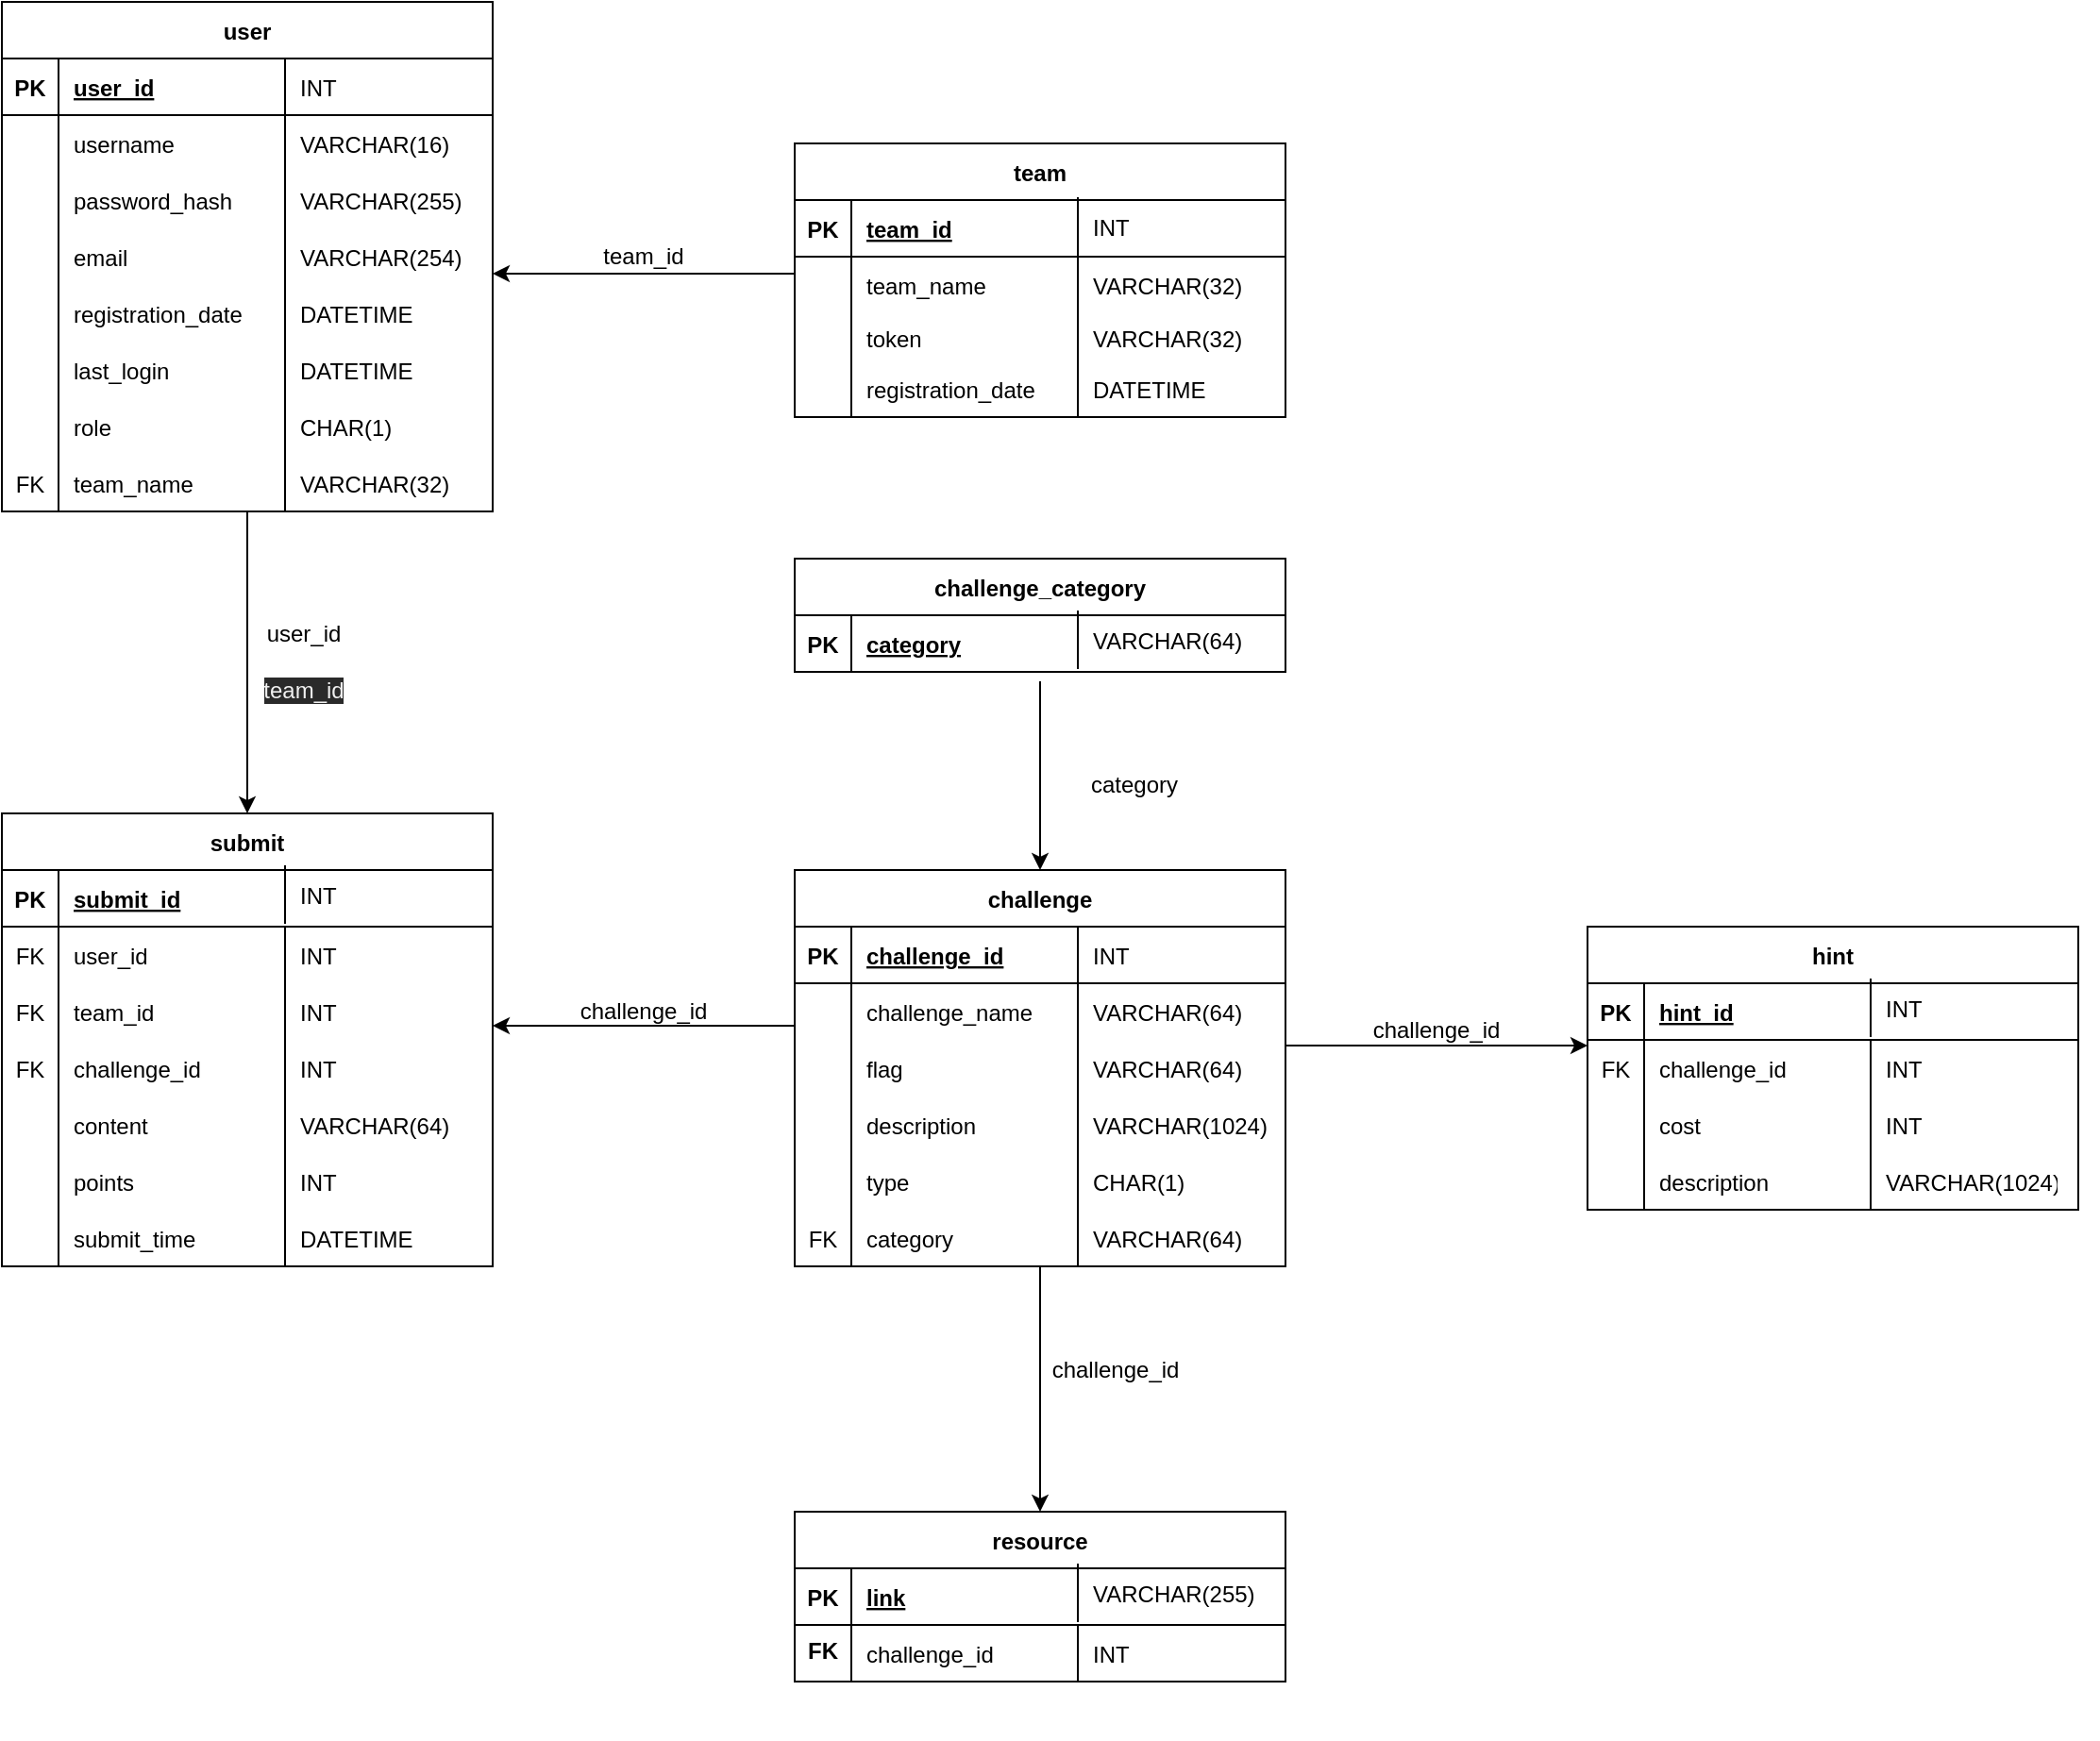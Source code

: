 <mxfile>
    <diagram id="R2lEEEUBdFMjLlhIrx00" name="Page-1">
        <mxGraphModel dx="1074" dy="521" grid="1" gridSize="10" guides="1" tooltips="1" connect="1" arrows="1" fold="1" page="1" pageScale="1" pageWidth="850" pageHeight="1100" math="0" shadow="0" extFonts="Permanent Marker^https://fonts.googleapis.com/css?family=Permanent+Marker">
            <root>
                <mxCell id="0"/>
                <mxCell id="1" parent="0"/>
                <mxCell id="q7P-6Obig4FQji7qMEAy-113" value="" style="shape=partialRectangle;collapsible=0;dropTarget=0;pointerEvents=0;fillColor=none;points=[[0,0.5],[1,0.5]];portConstraint=eastwest;top=0;left=0;right=0;bottom=0;container=0;" parent="1" vertex="1">
                    <mxGeometry x="100" y="585" width="170" height="30" as="geometry"/>
                </mxCell>
                <mxCell id="q7P-6Obig4FQji7qMEAy-115" value="submit" style="shape=table;startSize=30;container=1;collapsible=1;childLayout=tableLayout;fixedRows=1;rowLines=0;fontStyle=1;align=center;resizeLast=1;" parent="1" vertex="1">
                    <mxGeometry x="80" y="510" width="260" height="240" as="geometry"/>
                </mxCell>
                <mxCell id="q7P-6Obig4FQji7qMEAy-116" value="" style="shape=partialRectangle;collapsible=0;dropTarget=0;pointerEvents=0;fillColor=none;points=[[0,0.5],[1,0.5]];portConstraint=eastwest;top=0;left=0;right=0;bottom=1;" parent="q7P-6Obig4FQji7qMEAy-115" vertex="1">
                    <mxGeometry y="30" width="260" height="30" as="geometry"/>
                </mxCell>
                <mxCell id="q7P-6Obig4FQji7qMEAy-117" value="PK" style="shape=partialRectangle;overflow=hidden;connectable=0;fillColor=none;top=0;left=0;bottom=0;right=0;fontStyle=1;" parent="q7P-6Obig4FQji7qMEAy-116" vertex="1">
                    <mxGeometry width="30" height="30" as="geometry">
                        <mxRectangle width="30" height="30" as="alternateBounds"/>
                    </mxGeometry>
                </mxCell>
                <mxCell id="q7P-6Obig4FQji7qMEAy-118" value="submit_id" style="shape=partialRectangle;overflow=hidden;connectable=0;fillColor=none;top=0;left=0;bottom=0;right=0;align=left;spacingLeft=6;fontStyle=5;" parent="q7P-6Obig4FQji7qMEAy-116" vertex="1">
                    <mxGeometry x="30" width="230" height="30" as="geometry">
                        <mxRectangle width="230" height="30" as="alternateBounds"/>
                    </mxGeometry>
                </mxCell>
                <mxCell id="q7P-6Obig4FQji7qMEAy-119" value="" style="shape=partialRectangle;collapsible=0;dropTarget=0;pointerEvents=0;fillColor=none;points=[[0,0.5],[1,0.5]];portConstraint=eastwest;top=0;left=0;right=0;bottom=0;" parent="q7P-6Obig4FQji7qMEAy-115" vertex="1">
                    <mxGeometry y="60" width="260" height="30" as="geometry"/>
                </mxCell>
                <mxCell id="q7P-6Obig4FQji7qMEAy-120" value="FK" style="shape=partialRectangle;overflow=hidden;connectable=0;fillColor=none;top=0;left=0;bottom=0;right=1;" parent="q7P-6Obig4FQji7qMEAy-119" vertex="1">
                    <mxGeometry width="30" height="30" as="geometry">
                        <mxRectangle width="30" height="30" as="alternateBounds"/>
                    </mxGeometry>
                </mxCell>
                <mxCell id="q7P-6Obig4FQji7qMEAy-121" value="user_id" style="shape=partialRectangle;overflow=hidden;connectable=0;fillColor=none;top=0;left=0;bottom=0;right=0;align=left;spacingLeft=6;" parent="q7P-6Obig4FQji7qMEAy-119" vertex="1">
                    <mxGeometry x="30" width="230" height="30" as="geometry">
                        <mxRectangle width="230" height="30" as="alternateBounds"/>
                    </mxGeometry>
                </mxCell>
                <mxCell id="q7P-6Obig4FQji7qMEAy-152" value="" style="group" parent="1" vertex="1" connectable="0">
                    <mxGeometry x="80" y="690" width="130" height="30" as="geometry"/>
                </mxCell>
                <mxCell id="q7P-6Obig4FQji7qMEAy-123" value="" style="shape=partialRectangle;overflow=hidden;connectable=0;fillColor=none;top=0;left=0;bottom=0;right=1;" parent="q7P-6Obig4FQji7qMEAy-152" vertex="1">
                    <mxGeometry width="30" height="30" as="geometry">
                        <mxRectangle width="30" height="30" as="alternateBounds"/>
                    </mxGeometry>
                </mxCell>
                <mxCell id="q7P-6Obig4FQji7qMEAy-124" value="points" style="shape=partialRectangle;overflow=hidden;connectable=0;fillColor=none;top=0;left=0;bottom=0;right=0;align=left;spacingLeft=6;" parent="q7P-6Obig4FQji7qMEAy-152" vertex="1">
                    <mxGeometry x="30" width="100" height="30" as="geometry">
                        <mxRectangle width="220" height="30" as="alternateBounds"/>
                    </mxGeometry>
                </mxCell>
                <mxCell id="q7P-6Obig4FQji7qMEAy-130" value="" style="shape=partialRectangle;collapsible=0;dropTarget=0;pointerEvents=0;fillColor=none;points=[[0,0.5],[1,0.5]];portConstraint=eastwest;top=0;left=0;right=0;bottom=0;container=0;" parent="1" vertex="1">
                    <mxGeometry x="80" y="600" width="130" height="30" as="geometry"/>
                </mxCell>
                <mxCell id="q7P-6Obig4FQji7qMEAy-126" value="" style="shape=partialRectangle;collapsible=0;dropTarget=0;pointerEvents=0;fillColor=none;points=[[0,0.5],[1,0.5]];portConstraint=eastwest;top=0;left=0;right=0;bottom=0;container=0;" parent="1" vertex="1">
                    <mxGeometry x="80" y="630" width="130" height="30" as="geometry"/>
                </mxCell>
                <mxCell id="q7P-6Obig4FQji7qMEAy-179" value="INT" style="shape=partialRectangle;overflow=hidden;connectable=0;fillColor=none;top=0;left=1;bottom=0;right=0;align=left;spacingLeft=6;" parent="1" vertex="1">
                    <mxGeometry x="230" y="690" width="80" height="30" as="geometry">
                        <mxRectangle width="220" height="30" as="alternateBounds"/>
                    </mxGeometry>
                </mxCell>
                <mxCell id="q7P-6Obig4FQji7qMEAy-181" value="INT" style="shape=partialRectangle;overflow=hidden;connectable=0;fillColor=none;top=0;left=1;bottom=0;right=0;align=left;spacingLeft=6;" parent="1" vertex="1">
                    <mxGeometry x="230" y="570" width="100" height="30" as="geometry">
                        <mxRectangle width="220" height="30" as="alternateBounds"/>
                    </mxGeometry>
                </mxCell>
                <mxCell id="q7P-6Obig4FQji7qMEAy-182" value="INT" style="shape=partialRectangle;overflow=hidden;connectable=0;fillColor=none;top=0;left=1;bottom=0;right=0;align=left;spacingLeft=6;" parent="1" vertex="1">
                    <mxGeometry x="230" y="538" width="80" height="30" as="geometry">
                        <mxRectangle width="220" height="30" as="alternateBounds"/>
                    </mxGeometry>
                </mxCell>
                <mxCell id="q7P-6Obig4FQji7qMEAy-183" value="" style="group" parent="1" vertex="1" connectable="0">
                    <mxGeometry x="80" y="660" width="270" height="30" as="geometry"/>
                </mxCell>
                <mxCell id="q7P-6Obig4FQji7qMEAy-127" value="" style="shape=partialRectangle;overflow=hidden;connectable=0;fillColor=none;top=0;left=0;bottom=0;right=1;" parent="q7P-6Obig4FQji7qMEAy-183" vertex="1">
                    <mxGeometry width="30" height="30" as="geometry">
                        <mxRectangle width="30" height="30" as="alternateBounds"/>
                    </mxGeometry>
                </mxCell>
                <mxCell id="q7P-6Obig4FQji7qMEAy-128" value="content" style="shape=partialRectangle;overflow=hidden;connectable=0;fillColor=none;top=0;left=0;bottom=0;right=0;align=left;spacingLeft=6;" parent="q7P-6Obig4FQji7qMEAy-183" vertex="1">
                    <mxGeometry x="30" width="100" height="30" as="geometry">
                        <mxRectangle width="220" height="30" as="alternateBounds"/>
                    </mxGeometry>
                </mxCell>
                <mxCell id="q7P-6Obig4FQji7qMEAy-178" value="VARCHAR(64)" style="shape=partialRectangle;overflow=hidden;connectable=0;fillColor=none;top=0;left=1;bottom=0;right=0;align=left;spacingLeft=6;" parent="q7P-6Obig4FQji7qMEAy-183" vertex="1">
                    <mxGeometry x="150" width="110" height="30" as="geometry">
                        <mxRectangle width="220" height="30" as="alternateBounds"/>
                    </mxGeometry>
                </mxCell>
                <mxCell id="q7P-6Obig4FQji7qMEAy-186" value="" style="group" parent="1" vertex="1" connectable="0">
                    <mxGeometry x="80" y="600" width="250" height="30" as="geometry"/>
                </mxCell>
                <mxCell id="q7P-6Obig4FQji7qMEAy-153" value="" style="group" parent="q7P-6Obig4FQji7qMEAy-186" vertex="1" connectable="0">
                    <mxGeometry width="130" height="30" as="geometry"/>
                </mxCell>
                <mxCell id="q7P-6Obig4FQji7qMEAy-147" value="FK" style="shape=partialRectangle;overflow=hidden;connectable=0;fillColor=none;top=0;left=0;bottom=0;right=1;" parent="q7P-6Obig4FQji7qMEAy-153" vertex="1">
                    <mxGeometry width="30" height="30" as="geometry">
                        <mxRectangle width="30" height="30" as="alternateBounds"/>
                    </mxGeometry>
                </mxCell>
                <mxCell id="q7P-6Obig4FQji7qMEAy-148" value="team_id" style="shape=partialRectangle;overflow=hidden;connectable=0;fillColor=none;top=0;left=0;bottom=0;right=0;align=left;spacingLeft=6;" parent="q7P-6Obig4FQji7qMEAy-153" vertex="1">
                    <mxGeometry x="30" width="100" height="30" as="geometry">
                        <mxRectangle width="220" height="30" as="alternateBounds"/>
                    </mxGeometry>
                </mxCell>
                <mxCell id="q7P-6Obig4FQji7qMEAy-180" value="INT" style="shape=partialRectangle;overflow=hidden;connectable=0;fillColor=none;top=0;left=1;bottom=0;right=0;align=left;spacingLeft=6;" parent="q7P-6Obig4FQji7qMEAy-186" vertex="1">
                    <mxGeometry x="150" width="100" height="30" as="geometry">
                        <mxRectangle width="220" height="30" as="alternateBounds"/>
                    </mxGeometry>
                </mxCell>
                <mxCell id="q7P-6Obig4FQji7qMEAy-187" value="" style="group" parent="1" vertex="1" connectable="0">
                    <mxGeometry x="80" y="630" width="250" height="30" as="geometry"/>
                </mxCell>
                <mxCell id="q7P-6Obig4FQji7qMEAy-131" value="FK" style="shape=partialRectangle;overflow=hidden;connectable=0;fillColor=none;top=0;left=0;bottom=0;right=1;" parent="q7P-6Obig4FQji7qMEAy-187" vertex="1">
                    <mxGeometry width="30" height="30" as="geometry">
                        <mxRectangle width="30" height="30" as="alternateBounds"/>
                    </mxGeometry>
                </mxCell>
                <mxCell id="q7P-6Obig4FQji7qMEAy-132" value="challenge_id" style="shape=partialRectangle;overflow=hidden;connectable=0;fillColor=none;top=0;left=0;bottom=0;right=0;align=left;spacingLeft=6;" parent="q7P-6Obig4FQji7qMEAy-187" vertex="1">
                    <mxGeometry x="30" width="100" height="30" as="geometry">
                        <mxRectangle width="220" height="30" as="alternateBounds"/>
                    </mxGeometry>
                </mxCell>
                <mxCell id="q7P-6Obig4FQji7qMEAy-173" value="INT" style="shape=partialRectangle;overflow=hidden;connectable=0;fillColor=none;top=0;left=1;bottom=0;right=0;align=left;spacingLeft=6;" parent="q7P-6Obig4FQji7qMEAy-187" vertex="1">
                    <mxGeometry x="150" width="100" height="30" as="geometry">
                        <mxRectangle width="220" height="30" as="alternateBounds"/>
                    </mxGeometry>
                </mxCell>
                <mxCell id="q7P-6Obig4FQji7qMEAy-217" value="" style="shape=partialRectangle;collapsible=0;dropTarget=0;pointerEvents=0;fillColor=none;points=[[0,0.5],[1,0.5]];portConstraint=eastwest;top=0;left=0;right=0;bottom=0;container=0;" parent="1" vertex="1">
                    <mxGeometry x="100" y="155" width="170" height="30" as="geometry"/>
                </mxCell>
                <mxCell id="q7P-6Obig4FQji7qMEAy-218" value="user" style="shape=table;startSize=30;container=1;collapsible=1;childLayout=tableLayout;fixedRows=1;rowLines=0;fontStyle=1;align=center;resizeLast=1;" parent="1" vertex="1">
                    <mxGeometry x="80" y="80" width="260" height="270" as="geometry"/>
                </mxCell>
                <mxCell id="q7P-6Obig4FQji7qMEAy-219" value="" style="shape=partialRectangle;collapsible=0;dropTarget=0;pointerEvents=0;fillColor=none;points=[[0,0.5],[1,0.5]];portConstraint=eastwest;top=0;left=0;right=0;bottom=1;" parent="q7P-6Obig4FQji7qMEAy-218" vertex="1">
                    <mxGeometry y="30" width="260" height="30" as="geometry"/>
                </mxCell>
                <mxCell id="q7P-6Obig4FQji7qMEAy-220" value="PK" style="shape=partialRectangle;overflow=hidden;connectable=0;fillColor=none;top=0;left=0;bottom=0;right=0;fontStyle=1;" parent="q7P-6Obig4FQji7qMEAy-219" vertex="1">
                    <mxGeometry width="30" height="30" as="geometry">
                        <mxRectangle width="30" height="30" as="alternateBounds"/>
                    </mxGeometry>
                </mxCell>
                <mxCell id="q7P-6Obig4FQji7qMEAy-221" value="user_id" style="shape=partialRectangle;overflow=hidden;connectable=0;fillColor=none;top=0;left=0;bottom=0;right=0;align=left;spacingLeft=6;fontStyle=5;" parent="q7P-6Obig4FQji7qMEAy-219" vertex="1">
                    <mxGeometry x="30" width="230" height="30" as="geometry">
                        <mxRectangle width="230" height="30" as="alternateBounds"/>
                    </mxGeometry>
                </mxCell>
                <mxCell id="q7P-6Obig4FQji7qMEAy-222" value="" style="shape=partialRectangle;collapsible=0;dropTarget=0;pointerEvents=0;fillColor=none;points=[[0,0.5],[1,0.5]];portConstraint=eastwest;top=0;left=0;right=0;bottom=0;" parent="q7P-6Obig4FQji7qMEAy-218" vertex="1">
                    <mxGeometry y="60" width="260" height="30" as="geometry"/>
                </mxCell>
                <mxCell id="q7P-6Obig4FQji7qMEAy-223" value="" style="shape=partialRectangle;overflow=hidden;connectable=0;fillColor=none;top=0;left=0;bottom=0;right=1;" parent="q7P-6Obig4FQji7qMEAy-222" vertex="1">
                    <mxGeometry width="30" height="30" as="geometry">
                        <mxRectangle width="30" height="30" as="alternateBounds"/>
                    </mxGeometry>
                </mxCell>
                <mxCell id="q7P-6Obig4FQji7qMEAy-224" value="username" style="shape=partialRectangle;overflow=hidden;connectable=0;fillColor=none;top=0;left=0;bottom=0;right=0;align=left;spacingLeft=6;" parent="q7P-6Obig4FQji7qMEAy-222" vertex="1">
                    <mxGeometry x="30" width="230" height="30" as="geometry">
                        <mxRectangle width="230" height="30" as="alternateBounds"/>
                    </mxGeometry>
                </mxCell>
                <mxCell id="q7P-6Obig4FQji7qMEAy-228" value="" style="shape=partialRectangle;collapsible=0;dropTarget=0;pointerEvents=0;fillColor=none;points=[[0,0.5],[1,0.5]];portConstraint=eastwest;top=0;left=0;right=0;bottom=0;container=0;" parent="1" vertex="1">
                    <mxGeometry x="80" y="200" width="130" height="30" as="geometry"/>
                </mxCell>
                <mxCell id="q7P-6Obig4FQji7qMEAy-229" value="" style="shape=partialRectangle;collapsible=0;dropTarget=0;pointerEvents=0;fillColor=none;points=[[0,0.5],[1,0.5]];portConstraint=eastwest;top=0;left=0;right=0;bottom=0;container=0;" parent="1" vertex="1">
                    <mxGeometry x="80" y="230" width="130" height="30" as="geometry"/>
                </mxCell>
                <mxCell id="q7P-6Obig4FQji7qMEAy-231" value="VARCHAR(16)" style="shape=partialRectangle;overflow=hidden;connectable=0;fillColor=none;top=0;left=1;bottom=0;right=0;align=left;spacingLeft=6;" parent="1" vertex="1">
                    <mxGeometry x="230" y="140" width="120" height="30" as="geometry">
                        <mxRectangle width="220" height="30" as="alternateBounds"/>
                    </mxGeometry>
                </mxCell>
                <mxCell id="q7P-6Obig4FQji7qMEAy-232" value="INT" style="shape=partialRectangle;overflow=hidden;connectable=0;fillColor=none;top=0;left=1;bottom=0;right=0;align=left;spacingLeft=6;" parent="1" vertex="1">
                    <mxGeometry x="230" y="110" width="90" height="30" as="geometry">
                        <mxRectangle width="220" height="30" as="alternateBounds"/>
                    </mxGeometry>
                </mxCell>
                <mxCell id="q7P-6Obig4FQji7qMEAy-233" value="" style="group" parent="1" vertex="1" connectable="0">
                    <mxGeometry x="80" y="230" width="270" height="30" as="geometry"/>
                </mxCell>
                <mxCell id="q7P-6Obig4FQji7qMEAy-234" value="" style="shape=partialRectangle;overflow=hidden;connectable=0;fillColor=none;top=0;left=0;bottom=0;right=1;" parent="q7P-6Obig4FQji7qMEAy-233" vertex="1">
                    <mxGeometry width="30" height="30" as="geometry">
                        <mxRectangle width="30" height="30" as="alternateBounds"/>
                    </mxGeometry>
                </mxCell>
                <mxCell id="q7P-6Obig4FQji7qMEAy-235" value="registration_date" style="shape=partialRectangle;overflow=hidden;connectable=0;fillColor=none;top=0;left=0;bottom=0;right=0;align=left;spacingLeft=6;" parent="q7P-6Obig4FQji7qMEAy-233" vertex="1">
                    <mxGeometry x="30" width="100" height="30" as="geometry">
                        <mxRectangle width="220" height="30" as="alternateBounds"/>
                    </mxGeometry>
                </mxCell>
                <mxCell id="q7P-6Obig4FQji7qMEAy-236" value="DATETIME" style="shape=partialRectangle;overflow=hidden;connectable=0;fillColor=none;top=0;left=1;bottom=0;right=0;align=left;spacingLeft=6;" parent="q7P-6Obig4FQji7qMEAy-233" vertex="1">
                    <mxGeometry x="150" width="120" height="30" as="geometry">
                        <mxRectangle width="220" height="30" as="alternateBounds"/>
                    </mxGeometry>
                </mxCell>
                <mxCell id="q7P-6Obig4FQji7qMEAy-237" value="" style="group" parent="1" vertex="1" connectable="0">
                    <mxGeometry x="80" y="200" width="270" height="30" as="geometry"/>
                </mxCell>
                <mxCell id="q7P-6Obig4FQji7qMEAy-238" value="" style="group" parent="q7P-6Obig4FQji7qMEAy-237" vertex="1" connectable="0">
                    <mxGeometry width="130" height="30" as="geometry"/>
                </mxCell>
                <mxCell id="q7P-6Obig4FQji7qMEAy-239" value="" style="shape=partialRectangle;overflow=hidden;connectable=0;fillColor=none;top=0;left=0;bottom=0;right=1;" parent="q7P-6Obig4FQji7qMEAy-238" vertex="1">
                    <mxGeometry width="30" height="30" as="geometry">
                        <mxRectangle width="30" height="30" as="alternateBounds"/>
                    </mxGeometry>
                </mxCell>
                <mxCell id="q7P-6Obig4FQji7qMEAy-240" value="email" style="shape=partialRectangle;overflow=hidden;connectable=0;fillColor=none;top=0;left=0;bottom=0;right=0;align=left;spacingLeft=6;" parent="q7P-6Obig4FQji7qMEAy-238" vertex="1">
                    <mxGeometry x="30" width="100" height="30" as="geometry">
                        <mxRectangle width="220" height="30" as="alternateBounds"/>
                    </mxGeometry>
                </mxCell>
                <mxCell id="q7P-6Obig4FQji7qMEAy-241" value="VARCHAR(254)" style="shape=partialRectangle;overflow=hidden;connectable=0;fillColor=none;top=0;left=1;bottom=0;right=0;align=left;spacingLeft=6;" parent="q7P-6Obig4FQji7qMEAy-237" vertex="1">
                    <mxGeometry x="150" width="120" height="30" as="geometry">
                        <mxRectangle width="220" height="30" as="alternateBounds"/>
                    </mxGeometry>
                </mxCell>
                <mxCell id="q7P-6Obig4FQji7qMEAy-242" value="" style="group" parent="1" vertex="1" connectable="0">
                    <mxGeometry x="80" y="260" width="270" height="30" as="geometry"/>
                </mxCell>
                <mxCell id="q7P-6Obig4FQji7qMEAy-243" value="" style="shape=partialRectangle;overflow=hidden;connectable=0;fillColor=none;top=0;left=0;bottom=0;right=1;" parent="q7P-6Obig4FQji7qMEAy-242" vertex="1">
                    <mxGeometry width="30" height="30" as="geometry">
                        <mxRectangle width="30" height="30" as="alternateBounds"/>
                    </mxGeometry>
                </mxCell>
                <mxCell id="q7P-6Obig4FQji7qMEAy-244" value="last_login" style="shape=partialRectangle;overflow=hidden;connectable=0;fillColor=none;top=0;left=0;bottom=0;right=0;align=left;spacingLeft=6;" parent="q7P-6Obig4FQji7qMEAy-242" vertex="1">
                    <mxGeometry x="30" width="100" height="30" as="geometry">
                        <mxRectangle width="220" height="30" as="alternateBounds"/>
                    </mxGeometry>
                </mxCell>
                <mxCell id="q7P-6Obig4FQji7qMEAy-245" value="DATETIME" style="shape=partialRectangle;overflow=hidden;connectable=0;fillColor=none;top=0;left=1;bottom=0;right=0;align=left;spacingLeft=6;" parent="q7P-6Obig4FQji7qMEAy-242" vertex="1">
                    <mxGeometry x="150" width="120" height="30" as="geometry">
                        <mxRectangle width="220" height="30" as="alternateBounds"/>
                    </mxGeometry>
                </mxCell>
                <mxCell id="q7P-6Obig4FQji7qMEAy-253" value="" style="group" parent="1" vertex="1" connectable="0">
                    <mxGeometry x="80" y="290" width="260" height="30" as="geometry"/>
                </mxCell>
                <mxCell id="q7P-6Obig4FQji7qMEAy-254" value="" style="shape=partialRectangle;overflow=hidden;connectable=0;fillColor=none;top=0;left=0;bottom=0;right=1;" parent="q7P-6Obig4FQji7qMEAy-253" vertex="1">
                    <mxGeometry width="30" height="30" as="geometry">
                        <mxRectangle width="30" height="30" as="alternateBounds"/>
                    </mxGeometry>
                </mxCell>
                <mxCell id="q7P-6Obig4FQji7qMEAy-255" value="role" style="shape=partialRectangle;overflow=hidden;connectable=0;fillColor=none;top=0;left=0;bottom=0;right=0;align=left;spacingLeft=6;" parent="q7P-6Obig4FQji7qMEAy-253" vertex="1">
                    <mxGeometry x="30" width="100" height="30" as="geometry">
                        <mxRectangle width="220" height="30" as="alternateBounds"/>
                    </mxGeometry>
                </mxCell>
                <mxCell id="q7P-6Obig4FQji7qMEAy-256" value="CHAR(1)" style="shape=partialRectangle;overflow=hidden;connectable=0;fillColor=none;top=0;left=1;bottom=0;right=0;align=left;spacingLeft=6;" parent="q7P-6Obig4FQji7qMEAy-253" vertex="1">
                    <mxGeometry x="150" width="110" height="30" as="geometry">
                        <mxRectangle width="220" height="30" as="alternateBounds"/>
                    </mxGeometry>
                </mxCell>
                <mxCell id="q7P-6Obig4FQji7qMEAy-257" value="" style="group" parent="1" vertex="1" connectable="0">
                    <mxGeometry x="80" y="320" width="260" height="30" as="geometry"/>
                </mxCell>
                <mxCell id="q7P-6Obig4FQji7qMEAy-258" value="" style="shape=partialRectangle;overflow=hidden;connectable=0;fillColor=none;top=0;left=0;bottom=0;right=1;" parent="q7P-6Obig4FQji7qMEAy-257" vertex="1">
                    <mxGeometry width="30" height="30" as="geometry">
                        <mxRectangle width="30" height="30" as="alternateBounds"/>
                    </mxGeometry>
                </mxCell>
                <mxCell id="q7P-6Obig4FQji7qMEAy-259" value="team_name" style="shape=partialRectangle;overflow=hidden;connectable=0;fillColor=none;top=0;left=0;bottom=0;right=0;align=left;spacingLeft=6;" parent="q7P-6Obig4FQji7qMEAy-257" vertex="1">
                    <mxGeometry x="30" width="100" height="30" as="geometry">
                        <mxRectangle width="220" height="30" as="alternateBounds"/>
                    </mxGeometry>
                </mxCell>
                <mxCell id="q7P-6Obig4FQji7qMEAy-260" value="VARCHAR(32)" style="shape=partialRectangle;overflow=hidden;connectable=0;fillColor=none;top=0;left=1;bottom=0;right=0;align=left;spacingLeft=6;" parent="q7P-6Obig4FQji7qMEAy-257" vertex="1">
                    <mxGeometry x="150" width="110" height="30" as="geometry">
                        <mxRectangle width="220" height="30" as="alternateBounds"/>
                    </mxGeometry>
                </mxCell>
                <mxCell id="q7P-6Obig4FQji7qMEAy-295" value="FK" style="shape=partialRectangle;overflow=hidden;connectable=0;fillColor=none;top=0;left=0;bottom=0;right=1;" parent="q7P-6Obig4FQji7qMEAy-257" vertex="1">
                    <mxGeometry width="30" height="30" as="geometry">
                        <mxRectangle width="30" height="30" as="alternateBounds"/>
                    </mxGeometry>
                </mxCell>
                <mxCell id="q7P-6Obig4FQji7qMEAy-300" value="" style="shape=partialRectangle;collapsible=0;dropTarget=0;pointerEvents=0;fillColor=none;points=[[0,0.5],[1,0.5]];portConstraint=eastwest;top=0;left=0;right=0;bottom=0;container=0;" parent="1" vertex="1">
                    <mxGeometry x="520" y="230" width="170" height="30" as="geometry"/>
                </mxCell>
                <mxCell id="q7P-6Obig4FQji7qMEAy-301" value="team" style="shape=table;startSize=30;container=1;collapsible=1;childLayout=tableLayout;fixedRows=1;rowLines=0;fontStyle=1;align=center;resizeLast=1;" parent="1" vertex="1">
                    <mxGeometry x="500" y="155" width="260" height="145" as="geometry"/>
                </mxCell>
                <mxCell id="q7P-6Obig4FQji7qMEAy-302" value="" style="shape=partialRectangle;collapsible=0;dropTarget=0;pointerEvents=0;fillColor=none;points=[[0,0.5],[1,0.5]];portConstraint=eastwest;top=0;left=0;right=0;bottom=1;" parent="q7P-6Obig4FQji7qMEAy-301" vertex="1">
                    <mxGeometry y="30" width="260" height="30" as="geometry"/>
                </mxCell>
                <mxCell id="q7P-6Obig4FQji7qMEAy-303" value="PK" style="shape=partialRectangle;overflow=hidden;connectable=0;fillColor=none;top=0;left=0;bottom=0;right=0;fontStyle=1;" parent="q7P-6Obig4FQji7qMEAy-302" vertex="1">
                    <mxGeometry width="30" height="30" as="geometry">
                        <mxRectangle width="30" height="30" as="alternateBounds"/>
                    </mxGeometry>
                </mxCell>
                <mxCell id="q7P-6Obig4FQji7qMEAy-304" value="team_id" style="shape=partialRectangle;overflow=hidden;connectable=0;fillColor=none;top=0;left=0;bottom=0;right=0;align=left;spacingLeft=6;fontStyle=5;" parent="q7P-6Obig4FQji7qMEAy-302" vertex="1">
                    <mxGeometry x="30" width="230" height="30" as="geometry">
                        <mxRectangle width="230" height="30" as="alternateBounds"/>
                    </mxGeometry>
                </mxCell>
                <mxCell id="q7P-6Obig4FQji7qMEAy-305" value="" style="shape=partialRectangle;collapsible=0;dropTarget=0;pointerEvents=0;fillColor=none;points=[[0,0.5],[1,0.5]];portConstraint=eastwest;top=0;left=0;right=0;bottom=0;" parent="q7P-6Obig4FQji7qMEAy-301" vertex="1">
                    <mxGeometry y="60" width="260" height="30" as="geometry"/>
                </mxCell>
                <mxCell id="q7P-6Obig4FQji7qMEAy-306" value="" style="shape=partialRectangle;overflow=hidden;connectable=0;fillColor=none;top=0;left=0;bottom=0;right=1;" parent="q7P-6Obig4FQji7qMEAy-305" vertex="1">
                    <mxGeometry width="30" height="30" as="geometry">
                        <mxRectangle width="30" height="30" as="alternateBounds"/>
                    </mxGeometry>
                </mxCell>
                <mxCell id="q7P-6Obig4FQji7qMEAy-307" value="team_name" style="shape=partialRectangle;overflow=hidden;connectable=0;fillColor=none;top=0;left=0;bottom=0;right=0;align=left;spacingLeft=6;" parent="q7P-6Obig4FQji7qMEAy-305" vertex="1">
                    <mxGeometry x="30" width="230" height="30" as="geometry">
                        <mxRectangle width="230" height="30" as="alternateBounds"/>
                    </mxGeometry>
                </mxCell>
                <mxCell id="q7P-6Obig4FQji7qMEAy-308" value="" style="shape=partialRectangle;collapsible=0;dropTarget=0;pointerEvents=0;fillColor=none;points=[[0,0.5],[1,0.5]];portConstraint=eastwest;top=0;left=0;right=0;bottom=0;container=0;" parent="1" vertex="1">
                    <mxGeometry x="500" y="245" width="130" height="30" as="geometry"/>
                </mxCell>
                <mxCell id="q7P-6Obig4FQji7qMEAy-309" value="" style="shape=partialRectangle;collapsible=0;dropTarget=0;pointerEvents=0;fillColor=none;points=[[0,0.5],[1,0.5]];portConstraint=eastwest;top=0;left=0;right=0;bottom=0;container=0;" parent="1" vertex="1">
                    <mxGeometry x="500" y="275" width="130" height="30" as="geometry"/>
                </mxCell>
                <mxCell id="q7P-6Obig4FQji7qMEAy-310" value="VARCHAR(32)" style="shape=partialRectangle;overflow=hidden;connectable=0;fillColor=none;top=0;left=1;bottom=0;right=0;align=left;spacingLeft=6;" parent="1" vertex="1">
                    <mxGeometry x="650" y="215" width="120" height="30" as="geometry">
                        <mxRectangle width="220" height="30" as="alternateBounds"/>
                    </mxGeometry>
                </mxCell>
                <mxCell id="q7P-6Obig4FQji7qMEAy-311" value="INT" style="shape=partialRectangle;overflow=hidden;connectable=0;fillColor=none;top=0;left=1;bottom=0;right=0;align=left;spacingLeft=6;" parent="1" vertex="1">
                    <mxGeometry x="650" y="184" width="90" height="30" as="geometry">
                        <mxRectangle width="220" height="30" as="alternateBounds"/>
                    </mxGeometry>
                </mxCell>
                <mxCell id="q7P-6Obig4FQji7qMEAy-316" value="" style="group" parent="1" vertex="1" connectable="0">
                    <mxGeometry x="500" y="243" width="270" height="30" as="geometry"/>
                </mxCell>
                <mxCell id="q7P-6Obig4FQji7qMEAy-317" value="" style="group" parent="q7P-6Obig4FQji7qMEAy-316" vertex="1" connectable="0">
                    <mxGeometry width="130" height="30" as="geometry"/>
                </mxCell>
                <mxCell id="q7P-6Obig4FQji7qMEAy-318" value="" style="shape=partialRectangle;overflow=hidden;connectable=0;fillColor=none;top=0;left=0;bottom=0;right=1;" parent="q7P-6Obig4FQji7qMEAy-317" vertex="1">
                    <mxGeometry width="30" height="30" as="geometry">
                        <mxRectangle width="30" height="30" as="alternateBounds"/>
                    </mxGeometry>
                </mxCell>
                <mxCell id="q7P-6Obig4FQji7qMEAy-319" value="token" style="shape=partialRectangle;overflow=hidden;connectable=0;fillColor=none;top=0;left=0;bottom=0;right=0;align=left;spacingLeft=6;" parent="q7P-6Obig4FQji7qMEAy-317" vertex="1">
                    <mxGeometry x="30" width="100" height="30" as="geometry">
                        <mxRectangle width="220" height="30" as="alternateBounds"/>
                    </mxGeometry>
                </mxCell>
                <mxCell id="q7P-6Obig4FQji7qMEAy-320" value="VARCHAR(32)" style="shape=partialRectangle;overflow=hidden;connectable=0;fillColor=none;top=0;left=1;bottom=0;right=0;align=left;spacingLeft=6;" parent="q7P-6Obig4FQji7qMEAy-316" vertex="1">
                    <mxGeometry x="150" width="120" height="30" as="geometry">
                        <mxRectangle width="220" height="30" as="alternateBounds"/>
                    </mxGeometry>
                </mxCell>
                <mxCell id="q7P-6Obig4FQji7qMEAy-337" value="" style="endArrow=classic;html=1;rounded=0;" parent="1" edge="1">
                    <mxGeometry width="50" height="50" relative="1" as="geometry">
                        <mxPoint x="500" y="224" as="sourcePoint"/>
                        <mxPoint x="340" y="224" as="targetPoint"/>
                    </mxGeometry>
                </mxCell>
                <mxCell id="q7P-6Obig4FQji7qMEAy-338" value="&lt;span style=&quot;font-family: &amp;#34;helvetica&amp;#34; ; text-align: left&quot;&gt;team_id&lt;/span&gt;" style="text;html=1;strokeColor=none;fillColor=none;align=center;verticalAlign=middle;whiteSpace=wrap;rounded=0;" parent="1" vertex="1">
                    <mxGeometry x="390" y="200" width="60" height="30" as="geometry"/>
                </mxCell>
                <mxCell id="q7P-6Obig4FQji7qMEAy-349" value="" style="endArrow=classic;html=1;rounded=0;entryX=0.5;entryY=0;entryDx=0;entryDy=0;" parent="1" target="q7P-6Obig4FQji7qMEAy-115" edge="1">
                    <mxGeometry width="50" height="50" relative="1" as="geometry">
                        <mxPoint x="210" y="350" as="sourcePoint"/>
                        <mxPoint x="265" y="413" as="targetPoint"/>
                    </mxGeometry>
                </mxCell>
                <mxCell id="q7P-6Obig4FQji7qMEAy-350" value="user_id" style="text;html=1;strokeColor=none;fillColor=none;align=center;verticalAlign=middle;whiteSpace=wrap;rounded=0;" parent="1" vertex="1">
                    <mxGeometry x="210" y="400" width="60" height="30" as="geometry"/>
                </mxCell>
                <mxCell id="q7P-6Obig4FQji7qMEAy-351" value="" style="endArrow=classic;html=1;rounded=0;" parent="1" edge="1">
                    <mxGeometry width="50" height="50" relative="1" as="geometry">
                        <mxPoint x="500" y="622.5" as="sourcePoint"/>
                        <mxPoint x="340" y="622.5" as="targetPoint"/>
                    </mxGeometry>
                </mxCell>
                <mxCell id="q7P-6Obig4FQji7qMEAy-352" value="&lt;span style=&quot;text-align: left&quot;&gt;challenge_id&lt;/span&gt;" style="text;html=1;strokeColor=none;fillColor=none;align=center;verticalAlign=middle;whiteSpace=wrap;rounded=0;" parent="1" vertex="1">
                    <mxGeometry x="390" y="600" width="60" height="30" as="geometry"/>
                </mxCell>
                <mxCell id="q7P-6Obig4FQji7qMEAy-353" value="" style="shape=partialRectangle;collapsible=0;dropTarget=0;pointerEvents=0;fillColor=none;points=[[0,0.5],[1,0.5]];portConstraint=eastwest;top=0;left=0;right=0;bottom=0;container=0;" parent="1" vertex="1">
                    <mxGeometry x="520" y="615" width="170" height="30" as="geometry"/>
                </mxCell>
                <mxCell id="q7P-6Obig4FQji7qMEAy-354" value="challenge" style="shape=table;startSize=30;container=1;collapsible=1;childLayout=tableLayout;fixedRows=1;rowLines=0;fontStyle=1;align=center;resizeLast=1;" parent="1" vertex="1">
                    <mxGeometry x="500" y="540" width="260" height="210" as="geometry"/>
                </mxCell>
                <mxCell id="q7P-6Obig4FQji7qMEAy-355" value="" style="shape=partialRectangle;collapsible=0;dropTarget=0;pointerEvents=0;fillColor=none;points=[[0,0.5],[1,0.5]];portConstraint=eastwest;top=0;left=0;right=0;bottom=1;" parent="q7P-6Obig4FQji7qMEAy-354" vertex="1">
                    <mxGeometry y="30" width="260" height="30" as="geometry"/>
                </mxCell>
                <mxCell id="q7P-6Obig4FQji7qMEAy-356" value="PK" style="shape=partialRectangle;overflow=hidden;connectable=0;fillColor=none;top=0;left=0;bottom=0;right=0;fontStyle=1;" parent="q7P-6Obig4FQji7qMEAy-355" vertex="1">
                    <mxGeometry width="30" height="30" as="geometry">
                        <mxRectangle width="30" height="30" as="alternateBounds"/>
                    </mxGeometry>
                </mxCell>
                <mxCell id="q7P-6Obig4FQji7qMEAy-357" value="challenge_id" style="shape=partialRectangle;overflow=hidden;connectable=0;fillColor=none;top=0;left=0;bottom=0;right=0;align=left;spacingLeft=6;fontStyle=5;" parent="q7P-6Obig4FQji7qMEAy-355" vertex="1">
                    <mxGeometry x="30" width="230" height="30" as="geometry">
                        <mxRectangle width="230" height="30" as="alternateBounds"/>
                    </mxGeometry>
                </mxCell>
                <mxCell id="q7P-6Obig4FQji7qMEAy-358" value="" style="shape=partialRectangle;collapsible=0;dropTarget=0;pointerEvents=0;fillColor=none;points=[[0,0.5],[1,0.5]];portConstraint=eastwest;top=0;left=0;right=0;bottom=0;" parent="q7P-6Obig4FQji7qMEAy-354" vertex="1">
                    <mxGeometry y="60" width="260" height="30" as="geometry"/>
                </mxCell>
                <mxCell id="q7P-6Obig4FQji7qMEAy-359" value="" style="shape=partialRectangle;overflow=hidden;connectable=0;fillColor=none;top=0;left=0;bottom=0;right=1;" parent="q7P-6Obig4FQji7qMEAy-358" vertex="1">
                    <mxGeometry width="30" height="30" as="geometry">
                        <mxRectangle width="30" height="30" as="alternateBounds"/>
                    </mxGeometry>
                </mxCell>
                <mxCell id="q7P-6Obig4FQji7qMEAy-360" value="challenge_name" style="shape=partialRectangle;overflow=hidden;connectable=0;fillColor=none;top=0;left=0;bottom=0;right=0;align=left;spacingLeft=6;" parent="q7P-6Obig4FQji7qMEAy-358" vertex="1">
                    <mxGeometry x="30" width="230" height="30" as="geometry">
                        <mxRectangle width="230" height="30" as="alternateBounds"/>
                    </mxGeometry>
                </mxCell>
                <mxCell id="q7P-6Obig4FQji7qMEAy-361" value="VARCHAR(64)" style="shape=partialRectangle;overflow=hidden;connectable=0;fillColor=none;top=0;left=1;bottom=0;right=0;align=left;spacingLeft=6;" parent="1" vertex="1">
                    <mxGeometry x="650" y="600" width="120" height="30" as="geometry">
                        <mxRectangle width="220" height="30" as="alternateBounds"/>
                    </mxGeometry>
                </mxCell>
                <mxCell id="q7P-6Obig4FQji7qMEAy-362" value="INT" style="shape=partialRectangle;overflow=hidden;connectable=0;fillColor=none;top=0;left=1;bottom=0;right=0;align=left;spacingLeft=6;" parent="1" vertex="1">
                    <mxGeometry x="650" y="570" width="100" height="30" as="geometry">
                        <mxRectangle width="220" height="30" as="alternateBounds"/>
                    </mxGeometry>
                </mxCell>
                <mxCell id="23" value="" style="shape=partialRectangle;collapsible=0;dropTarget=0;pointerEvents=0;fillColor=none;points=[[0,0.5],[1,0.5]];portConstraint=eastwest;top=0;left=0;right=0;bottom=0;container=0;" parent="1" vertex="1">
                    <mxGeometry x="520" y="955" width="170" height="30" as="geometry"/>
                </mxCell>
                <mxCell id="24" value="resource" style="shape=table;startSize=30;container=1;collapsible=1;childLayout=tableLayout;fixedRows=1;rowLines=0;fontStyle=1;align=center;resizeLast=1;" parent="1" vertex="1">
                    <mxGeometry x="500" y="880" width="260" height="90" as="geometry"/>
                </mxCell>
                <mxCell id="25" value="" style="shape=partialRectangle;collapsible=0;dropTarget=0;pointerEvents=0;fillColor=none;points=[[0,0.5],[1,0.5]];portConstraint=eastwest;top=0;left=0;right=0;bottom=1;" parent="24" vertex="1">
                    <mxGeometry y="30" width="260" height="30" as="geometry"/>
                </mxCell>
                <mxCell id="26" value="PK" style="shape=partialRectangle;overflow=hidden;connectable=0;fillColor=none;top=0;left=0;bottom=0;right=0;fontStyle=1;" parent="25" vertex="1">
                    <mxGeometry width="30" height="30" as="geometry">
                        <mxRectangle width="30" height="30" as="alternateBounds"/>
                    </mxGeometry>
                </mxCell>
                <mxCell id="27" value="link" style="shape=partialRectangle;overflow=hidden;connectable=0;fillColor=none;top=0;left=0;bottom=0;right=0;align=left;spacingLeft=6;fontStyle=5;" parent="25" vertex="1">
                    <mxGeometry x="30" width="230" height="30" as="geometry">
                        <mxRectangle width="230" height="30" as="alternateBounds"/>
                    </mxGeometry>
                </mxCell>
                <mxCell id="28" value="" style="shape=partialRectangle;collapsible=0;dropTarget=0;pointerEvents=0;fillColor=none;points=[[0,0.5],[1,0.5]];portConstraint=eastwest;top=0;left=0;right=0;bottom=0;" parent="24" vertex="1">
                    <mxGeometry y="60" width="260" height="30" as="geometry"/>
                </mxCell>
                <mxCell id="29" value="" style="shape=partialRectangle;overflow=hidden;connectable=0;fillColor=none;top=0;left=0;bottom=0;right=1;" parent="28" vertex="1">
                    <mxGeometry width="30" height="30" as="geometry">
                        <mxRectangle width="30" height="30" as="alternateBounds"/>
                    </mxGeometry>
                </mxCell>
                <mxCell id="30" value="challenge_id" style="shape=partialRectangle;overflow=hidden;connectable=0;fillColor=none;top=0;left=0;bottom=0;right=0;align=left;spacingLeft=6;fontStyle=0" parent="28" vertex="1">
                    <mxGeometry x="30" width="230" height="30" as="geometry">
                        <mxRectangle width="230" height="30" as="alternateBounds"/>
                    </mxGeometry>
                </mxCell>
                <mxCell id="31" value="" style="shape=partialRectangle;collapsible=0;dropTarget=0;pointerEvents=0;fillColor=none;points=[[0,0.5],[1,0.5]];portConstraint=eastwest;top=0;left=0;right=0;bottom=0;container=0;" parent="1" vertex="1">
                    <mxGeometry x="500" y="970" width="130" height="30" as="geometry"/>
                </mxCell>
                <mxCell id="33" value="INT" style="shape=partialRectangle;overflow=hidden;connectable=0;fillColor=none;top=0;left=1;bottom=0;right=0;align=left;spacingLeft=6;" parent="1" vertex="1">
                    <mxGeometry x="650" y="940" width="120" height="30" as="geometry">
                        <mxRectangle width="220" height="30" as="alternateBounds"/>
                    </mxGeometry>
                </mxCell>
                <mxCell id="34" value="VARCHAR(255)" style="shape=partialRectangle;overflow=hidden;connectable=0;fillColor=none;top=0;left=1;bottom=0;right=0;align=left;spacingLeft=6;" parent="1" vertex="1">
                    <mxGeometry x="650" y="908" width="110" height="30" as="geometry">
                        <mxRectangle width="220" height="30" as="alternateBounds"/>
                    </mxGeometry>
                </mxCell>
                <mxCell id="46" value="" style="group" parent="1" vertex="1" connectable="0">
                    <mxGeometry x="500" y="660" width="270" height="30" as="geometry"/>
                </mxCell>
                <mxCell id="47" value="" style="group" parent="46" vertex="1" connectable="0">
                    <mxGeometry width="130" height="30" as="geometry"/>
                </mxCell>
                <mxCell id="48" value="" style="shape=partialRectangle;overflow=hidden;connectable=0;fillColor=none;top=0;left=0;bottom=0;right=1;" parent="47" vertex="1">
                    <mxGeometry width="30" height="30" as="geometry">
                        <mxRectangle width="30" height="30" as="alternateBounds"/>
                    </mxGeometry>
                </mxCell>
                <mxCell id="49" value="description" style="shape=partialRectangle;overflow=hidden;connectable=0;fillColor=none;top=0;left=0;bottom=0;right=0;align=left;spacingLeft=6;" parent="47" vertex="1">
                    <mxGeometry x="30" width="100" height="30" as="geometry">
                        <mxRectangle width="220" height="30" as="alternateBounds"/>
                    </mxGeometry>
                </mxCell>
                <mxCell id="50" value="VARCHAR(1024)" style="shape=partialRectangle;overflow=hidden;connectable=0;fillColor=none;top=0;left=1;bottom=0;right=0;align=left;spacingLeft=6;" parent="46" vertex="1">
                    <mxGeometry x="150" width="120" height="30" as="geometry">
                        <mxRectangle width="220" height="30" as="alternateBounds"/>
                    </mxGeometry>
                </mxCell>
                <mxCell id="51" value="&lt;span style=&quot;color: rgb(240 , 240 , 240) ; font-family: &amp;#34;helvetica&amp;#34; ; font-size: 12px ; font-style: normal ; font-weight: 400 ; letter-spacing: normal ; text-align: left ; text-indent: 0px ; text-transform: none ; word-spacing: 0px ; background-color: rgb(42 , 42 , 42) ; display: inline ; float: none&quot;&gt;team_id&lt;/span&gt;" style="text;html=1;strokeColor=none;fillColor=none;align=center;verticalAlign=middle;whiteSpace=wrap;rounded=0;" parent="1" vertex="1">
                    <mxGeometry x="210" y="430" width="60" height="30" as="geometry"/>
                </mxCell>
                <mxCell id="56" value="FK" style="shape=partialRectangle;overflow=hidden;connectable=0;fillColor=none;top=0;left=0;bottom=0;right=1;fontStyle=1" parent="1" vertex="1">
                    <mxGeometry x="500" y="938" width="30" height="30" as="geometry">
                        <mxRectangle width="30" height="30" as="alternateBounds"/>
                    </mxGeometry>
                </mxCell>
                <mxCell id="57" value="" style="endArrow=classic;html=1;rounded=0;entryX=0.5;entryY=0;entryDx=0;entryDy=0;" parent="1" edge="1">
                    <mxGeometry width="50" height="50" relative="1" as="geometry">
                        <mxPoint x="630" y="750" as="sourcePoint"/>
                        <mxPoint x="630.0" y="880" as="targetPoint"/>
                    </mxGeometry>
                </mxCell>
                <mxCell id="58" value="&lt;span style=&quot;text-align: left&quot;&gt;challenge_id&lt;/span&gt;" style="text;html=1;strokeColor=none;fillColor=none;align=center;verticalAlign=middle;whiteSpace=wrap;rounded=0;" parent="1" vertex="1">
                    <mxGeometry x="640" y="790" width="60" height="30" as="geometry"/>
                </mxCell>
                <mxCell id="72" value="" style="shape=partialRectangle;collapsible=0;dropTarget=0;pointerEvents=0;fillColor=none;points=[[0,0.5],[1,0.5]];portConstraint=eastwest;top=0;left=0;right=0;bottom=0;container=0;" parent="1" vertex="1">
                    <mxGeometry x="940" y="645" width="170" height="30" as="geometry"/>
                </mxCell>
                <mxCell id="73" value="hint" style="shape=table;startSize=30;container=1;collapsible=1;childLayout=tableLayout;fixedRows=1;rowLines=0;fontStyle=1;align=center;resizeLast=1;" parent="1" vertex="1">
                    <mxGeometry x="920" y="570" width="260" height="150" as="geometry"/>
                </mxCell>
                <mxCell id="74" value="" style="shape=partialRectangle;collapsible=0;dropTarget=0;pointerEvents=0;fillColor=none;points=[[0,0.5],[1,0.5]];portConstraint=eastwest;top=0;left=0;right=0;bottom=1;" parent="73" vertex="1">
                    <mxGeometry y="30" width="260" height="30" as="geometry"/>
                </mxCell>
                <mxCell id="75" value="PK" style="shape=partialRectangle;overflow=hidden;connectable=0;fillColor=none;top=0;left=0;bottom=0;right=0;fontStyle=1;" parent="74" vertex="1">
                    <mxGeometry width="30" height="30" as="geometry">
                        <mxRectangle width="30" height="30" as="alternateBounds"/>
                    </mxGeometry>
                </mxCell>
                <mxCell id="76" value="hint_id" style="shape=partialRectangle;overflow=hidden;connectable=0;fillColor=none;top=0;left=0;bottom=0;right=0;align=left;spacingLeft=6;fontStyle=5;" parent="74" vertex="1">
                    <mxGeometry x="30" width="230" height="30" as="geometry">
                        <mxRectangle width="230" height="30" as="alternateBounds"/>
                    </mxGeometry>
                </mxCell>
                <mxCell id="77" value="" style="shape=partialRectangle;collapsible=0;dropTarget=0;pointerEvents=0;fillColor=none;points=[[0,0.5],[1,0.5]];portConstraint=eastwest;top=0;left=0;right=0;bottom=0;" parent="73" vertex="1">
                    <mxGeometry y="60" width="260" height="30" as="geometry"/>
                </mxCell>
                <mxCell id="78" value="FK" style="shape=partialRectangle;overflow=hidden;connectable=0;fillColor=none;top=0;left=0;bottom=0;right=1;" parent="77" vertex="1">
                    <mxGeometry width="30" height="30" as="geometry">
                        <mxRectangle width="30" height="30" as="alternateBounds"/>
                    </mxGeometry>
                </mxCell>
                <mxCell id="79" value="challenge_id" style="shape=partialRectangle;overflow=hidden;connectable=0;fillColor=none;top=0;left=0;bottom=0;right=0;align=left;spacingLeft=6;" parent="77" vertex="1">
                    <mxGeometry x="30" width="230" height="30" as="geometry">
                        <mxRectangle width="230" height="30" as="alternateBounds"/>
                    </mxGeometry>
                </mxCell>
                <mxCell id="80" value="INT" style="shape=partialRectangle;overflow=hidden;connectable=0;fillColor=none;top=0;left=1;bottom=0;right=0;align=left;spacingLeft=6;" parent="1" vertex="1">
                    <mxGeometry x="1070" y="630" width="120" height="30" as="geometry">
                        <mxRectangle width="220" height="30" as="alternateBounds"/>
                    </mxGeometry>
                </mxCell>
                <mxCell id="81" value="INT" style="shape=partialRectangle;overflow=hidden;connectable=0;fillColor=none;top=0;left=1;bottom=0;right=0;align=left;spacingLeft=6;" parent="1" vertex="1">
                    <mxGeometry x="1070" y="598" width="100" height="30" as="geometry">
                        <mxRectangle width="220" height="30" as="alternateBounds"/>
                    </mxGeometry>
                </mxCell>
                <mxCell id="82" value="" style="group" parent="1" vertex="1" connectable="0">
                    <mxGeometry x="920" y="660" width="270" height="30" as="geometry"/>
                </mxCell>
                <mxCell id="83" value="" style="group" parent="82" vertex="1" connectable="0">
                    <mxGeometry width="130" height="30" as="geometry"/>
                </mxCell>
                <mxCell id="84" value="" style="shape=partialRectangle;overflow=hidden;connectable=0;fillColor=none;top=0;left=0;bottom=0;right=1;" parent="83" vertex="1">
                    <mxGeometry width="30" height="30" as="geometry">
                        <mxRectangle width="30" height="30" as="alternateBounds"/>
                    </mxGeometry>
                </mxCell>
                <mxCell id="85" value="cost" style="shape=partialRectangle;overflow=hidden;connectable=0;fillColor=none;top=0;left=0;bottom=0;right=0;align=left;spacingLeft=6;" parent="83" vertex="1">
                    <mxGeometry x="30" width="100" height="30" as="geometry">
                        <mxRectangle width="220" height="30" as="alternateBounds"/>
                    </mxGeometry>
                </mxCell>
                <mxCell id="86" value="INT" style="shape=partialRectangle;overflow=hidden;connectable=0;fillColor=none;top=0;left=1;bottom=0;right=0;align=left;spacingLeft=6;" parent="82" vertex="1">
                    <mxGeometry x="150" width="120" height="30" as="geometry">
                        <mxRectangle width="220" height="30" as="alternateBounds"/>
                    </mxGeometry>
                </mxCell>
                <mxCell id="87" value="" style="endArrow=classic;html=1;rounded=0;" parent="1" edge="1">
                    <mxGeometry width="50" height="50" relative="1" as="geometry">
                        <mxPoint x="760" y="633" as="sourcePoint"/>
                        <mxPoint x="920" y="633" as="targetPoint"/>
                    </mxGeometry>
                </mxCell>
                <mxCell id="88" value="&lt;span style=&quot;text-align: left&quot;&gt;challenge_id&lt;/span&gt;" style="text;html=1;strokeColor=none;fillColor=none;align=center;verticalAlign=middle;whiteSpace=wrap;rounded=0;" parent="1" vertex="1">
                    <mxGeometry x="810" y="610" width="60" height="30" as="geometry"/>
                </mxCell>
                <mxCell id="91" value="" style="shape=partialRectangle;collapsible=0;dropTarget=0;pointerEvents=0;fillColor=none;points=[[0,0.5],[1,0.5]];portConstraint=eastwest;top=0;left=0;right=0;bottom=0;container=0;" parent="1" vertex="1">
                    <mxGeometry x="920" y="690" width="130" height="30" as="geometry"/>
                </mxCell>
                <mxCell id="92" value="" style="group" parent="1" vertex="1" connectable="0">
                    <mxGeometry x="920" y="690" width="250" height="30" as="geometry"/>
                </mxCell>
                <mxCell id="93" value="" style="shape=partialRectangle;overflow=hidden;connectable=0;fillColor=none;top=0;left=0;bottom=0;right=1;" parent="92" vertex="1">
                    <mxGeometry width="30" height="30" as="geometry">
                        <mxRectangle width="30" height="30" as="alternateBounds"/>
                    </mxGeometry>
                </mxCell>
                <mxCell id="94" value="description" style="shape=partialRectangle;overflow=hidden;connectable=0;fillColor=none;top=0;left=0;bottom=0;right=0;align=left;spacingLeft=6;" parent="92" vertex="1">
                    <mxGeometry x="30" width="100" height="30" as="geometry">
                        <mxRectangle width="220" height="30" as="alternateBounds"/>
                    </mxGeometry>
                </mxCell>
                <mxCell id="95" value="VARCHAR(1024)" style="shape=partialRectangle;overflow=hidden;connectable=0;fillColor=none;top=0;left=1;bottom=0;right=0;align=left;spacingLeft=6;" parent="92" vertex="1">
                    <mxGeometry x="150" width="100" height="30" as="geometry">
                        <mxRectangle width="220" height="30" as="alternateBounds"/>
                    </mxGeometry>
                </mxCell>
                <mxCell id="105" value="" style="shape=partialRectangle;collapsible=0;dropTarget=0;pointerEvents=0;fillColor=none;points=[[0,0.5],[1,0.5]];portConstraint=eastwest;top=0;left=0;right=0;bottom=0;container=0;" parent="1" vertex="1">
                    <mxGeometry x="500" y="720" width="130" height="30" as="geometry"/>
                </mxCell>
                <mxCell id="106" value="" style="group" parent="1" vertex="1" connectable="0">
                    <mxGeometry x="500" y="720" width="250" height="30" as="geometry"/>
                </mxCell>
                <mxCell id="107" value="FK" style="shape=partialRectangle;overflow=hidden;connectable=0;fillColor=none;top=0;left=0;bottom=0;right=1;" parent="106" vertex="1">
                    <mxGeometry width="30" height="30" as="geometry">
                        <mxRectangle width="30" height="30" as="alternateBounds"/>
                    </mxGeometry>
                </mxCell>
                <mxCell id="108" value="category" style="shape=partialRectangle;overflow=hidden;connectable=0;fillColor=none;top=0;left=0;bottom=0;right=0;align=left;spacingLeft=6;" parent="106" vertex="1">
                    <mxGeometry x="30" width="100" height="30" as="geometry">
                        <mxRectangle width="220" height="30" as="alternateBounds"/>
                    </mxGeometry>
                </mxCell>
                <mxCell id="109" value="VARCHAR(64)" style="shape=partialRectangle;overflow=hidden;connectable=0;fillColor=none;top=0;left=1;bottom=0;right=0;align=left;spacingLeft=6;" parent="106" vertex="1">
                    <mxGeometry x="150" width="100" height="30" as="geometry">
                        <mxRectangle width="220" height="30" as="alternateBounds"/>
                    </mxGeometry>
                </mxCell>
                <mxCell id="110" value="" style="shape=partialRectangle;collapsible=0;dropTarget=0;pointerEvents=0;fillColor=none;points=[[0,0.5],[1,0.5]];portConstraint=eastwest;top=0;left=0;right=0;bottom=0;container=0;" parent="1" vertex="1">
                    <mxGeometry x="520" y="450" width="170" height="30" as="geometry"/>
                </mxCell>
                <mxCell id="111" value="challenge_category" style="shape=table;startSize=30;container=1;collapsible=1;childLayout=tableLayout;fixedRows=1;rowLines=0;fontStyle=1;align=center;resizeLast=1;" parent="1" vertex="1">
                    <mxGeometry x="500" y="375" width="260" height="60" as="geometry"/>
                </mxCell>
                <mxCell id="112" value="" style="shape=partialRectangle;collapsible=0;dropTarget=0;pointerEvents=0;fillColor=none;points=[[0,0.5],[1,0.5]];portConstraint=eastwest;top=0;left=0;right=0;bottom=1;" parent="111" vertex="1">
                    <mxGeometry y="30" width="260" height="30" as="geometry"/>
                </mxCell>
                <mxCell id="113" value="PK" style="shape=partialRectangle;overflow=hidden;connectable=0;fillColor=none;top=0;left=0;bottom=0;right=0;fontStyle=1;" parent="112" vertex="1">
                    <mxGeometry width="30" height="30" as="geometry">
                        <mxRectangle width="30" height="30" as="alternateBounds"/>
                    </mxGeometry>
                </mxCell>
                <mxCell id="114" value="category" style="shape=partialRectangle;overflow=hidden;connectable=0;fillColor=none;top=0;left=0;bottom=0;right=0;align=left;spacingLeft=6;fontStyle=5;" parent="112" vertex="1">
                    <mxGeometry x="30" width="230" height="30" as="geometry">
                        <mxRectangle width="230" height="30" as="alternateBounds"/>
                    </mxGeometry>
                </mxCell>
                <mxCell id="119" value="VARCHAR(64)" style="shape=partialRectangle;overflow=hidden;connectable=0;fillColor=none;top=0;left=1;bottom=0;right=0;align=left;spacingLeft=6;" parent="1" vertex="1">
                    <mxGeometry x="650" y="403" width="110" height="30" as="geometry">
                        <mxRectangle width="220" height="30" as="alternateBounds"/>
                    </mxGeometry>
                </mxCell>
                <mxCell id="122" value="" style="endArrow=classic;html=1;rounded=0;" parent="1" edge="1">
                    <mxGeometry width="50" height="50" relative="1" as="geometry">
                        <mxPoint x="630" y="440" as="sourcePoint"/>
                        <mxPoint x="630" y="540" as="targetPoint"/>
                    </mxGeometry>
                </mxCell>
                <mxCell id="123" value="category" style="text;html=1;strokeColor=none;fillColor=none;align=center;verticalAlign=middle;whiteSpace=wrap;rounded=0;" parent="1" vertex="1">
                    <mxGeometry x="650" y="480" width="60" height="30" as="geometry"/>
                </mxCell>
                <mxCell id="124" value="" style="group" parent="1" vertex="1" connectable="0">
                    <mxGeometry x="500" y="690" width="270" height="30" as="geometry"/>
                </mxCell>
                <mxCell id="125" value="" style="group" parent="124" vertex="1" connectable="0">
                    <mxGeometry width="130" height="30" as="geometry"/>
                </mxCell>
                <mxCell id="126" value="" style="shape=partialRectangle;overflow=hidden;connectable=0;fillColor=none;top=0;left=0;bottom=0;right=1;" parent="125" vertex="1">
                    <mxGeometry width="30" height="30" as="geometry">
                        <mxRectangle width="30" height="30" as="alternateBounds"/>
                    </mxGeometry>
                </mxCell>
                <mxCell id="127" value="type" style="shape=partialRectangle;overflow=hidden;connectable=0;fillColor=none;top=0;left=0;bottom=0;right=0;align=left;spacingLeft=6;" parent="125" vertex="1">
                    <mxGeometry x="30" width="100" height="30" as="geometry">
                        <mxRectangle width="220" height="30" as="alternateBounds"/>
                    </mxGeometry>
                </mxCell>
                <mxCell id="128" value="CHAR(1)" style="shape=partialRectangle;overflow=hidden;connectable=0;fillColor=none;top=0;left=1;bottom=0;right=0;align=left;spacingLeft=6;" parent="124" vertex="1">
                    <mxGeometry x="150" width="120" height="30" as="geometry">
                        <mxRectangle width="220" height="30" as="alternateBounds"/>
                    </mxGeometry>
                </mxCell>
                <mxCell id="135" value="" style="group" parent="1" vertex="1" connectable="0">
                    <mxGeometry x="80" y="720" width="130" height="30" as="geometry"/>
                </mxCell>
                <mxCell id="136" value="" style="shape=partialRectangle;overflow=hidden;connectable=0;fillColor=none;top=0;left=0;bottom=0;right=1;" parent="135" vertex="1">
                    <mxGeometry width="30" height="30" as="geometry">
                        <mxRectangle width="30" height="30" as="alternateBounds"/>
                    </mxGeometry>
                </mxCell>
                <mxCell id="137" value="submit_time" style="shape=partialRectangle;overflow=hidden;connectable=0;fillColor=none;top=0;left=0;bottom=0;right=0;align=left;spacingLeft=6;" parent="135" vertex="1">
                    <mxGeometry x="30" width="100" height="30" as="geometry">
                        <mxRectangle width="220" height="30" as="alternateBounds"/>
                    </mxGeometry>
                </mxCell>
                <mxCell id="138" value="DATETIME" style="shape=partialRectangle;overflow=hidden;connectable=0;fillColor=none;top=0;left=1;bottom=0;right=0;align=left;spacingLeft=6;" parent="1" vertex="1">
                    <mxGeometry x="230" y="720" width="80" height="30" as="geometry">
                        <mxRectangle width="220" height="30" as="alternateBounds"/>
                    </mxGeometry>
                </mxCell>
                <mxCell id="140" value="" style="shape=partialRectangle;collapsible=0;dropTarget=0;pointerEvents=0;fillColor=none;points=[[0,0.5],[1,0.5]];portConstraint=eastwest;top=0;left=0;right=0;bottom=0;container=0;" vertex="1" parent="1">
                    <mxGeometry x="80" y="170" width="130" height="30" as="geometry"/>
                </mxCell>
                <mxCell id="141" value="" style="group" vertex="1" connectable="0" parent="1">
                    <mxGeometry x="80" y="170" width="270" height="30" as="geometry"/>
                </mxCell>
                <mxCell id="142" value="" style="group" vertex="1" connectable="0" parent="141">
                    <mxGeometry width="130" height="30" as="geometry"/>
                </mxCell>
                <mxCell id="143" value="" style="shape=partialRectangle;overflow=hidden;connectable=0;fillColor=none;top=0;left=0;bottom=0;right=1;" vertex="1" parent="142">
                    <mxGeometry width="30" height="30" as="geometry">
                        <mxRectangle width="30" height="30" as="alternateBounds"/>
                    </mxGeometry>
                </mxCell>
                <mxCell id="144" value="password_hash" style="shape=partialRectangle;overflow=hidden;connectable=0;fillColor=none;top=0;left=0;bottom=0;right=0;align=left;spacingLeft=6;" vertex="1" parent="142">
                    <mxGeometry x="30" width="100" height="30" as="geometry">
                        <mxRectangle width="220" height="30" as="alternateBounds"/>
                    </mxGeometry>
                </mxCell>
                <mxCell id="145" value="VARCHAR(255)" style="shape=partialRectangle;overflow=hidden;connectable=0;fillColor=none;top=0;left=1;bottom=0;right=0;align=left;spacingLeft=6;" vertex="1" parent="141">
                    <mxGeometry x="150" width="120" height="30" as="geometry">
                        <mxRectangle width="220" height="30" as="alternateBounds"/>
                    </mxGeometry>
                </mxCell>
                <mxCell id="157" value="" style="shape=partialRectangle;collapsible=0;dropTarget=0;pointerEvents=0;fillColor=none;points=[[0,0.5],[1,0.5]];portConstraint=eastwest;top=0;left=0;right=0;bottom=0;container=0;" vertex="1" parent="1">
                    <mxGeometry x="500" y="276" width="130" height="30" as="geometry"/>
                </mxCell>
                <mxCell id="158" value="" style="group" vertex="1" connectable="0" parent="1">
                    <mxGeometry x="500" y="270" width="270" height="30" as="geometry"/>
                </mxCell>
                <mxCell id="159" value="" style="group" vertex="1" connectable="0" parent="158">
                    <mxGeometry width="130" height="30" as="geometry"/>
                </mxCell>
                <mxCell id="160" value="" style="shape=partialRectangle;overflow=hidden;connectable=0;fillColor=none;top=0;left=0;bottom=0;right=1;" vertex="1" parent="159">
                    <mxGeometry width="30" height="30" as="geometry">
                        <mxRectangle width="30" height="30" as="alternateBounds"/>
                    </mxGeometry>
                </mxCell>
                <mxCell id="161" value="registration_date" style="shape=partialRectangle;overflow=hidden;connectable=0;fillColor=none;top=0;left=0;bottom=0;right=0;align=left;spacingLeft=6;" vertex="1" parent="159">
                    <mxGeometry x="30" width="100" height="30" as="geometry">
                        <mxRectangle width="220" height="30" as="alternateBounds"/>
                    </mxGeometry>
                </mxCell>
                <mxCell id="162" value="DATETIME" style="shape=partialRectangle;overflow=hidden;connectable=0;fillColor=none;top=0;left=1;bottom=0;right=0;align=left;spacingLeft=6;" vertex="1" parent="158">
                    <mxGeometry x="150" width="120" height="30" as="geometry">
                        <mxRectangle width="220" height="30" as="alternateBounds"/>
                    </mxGeometry>
                </mxCell>
                <mxCell id="163" value="" style="group" vertex="1" connectable="0" parent="1">
                    <mxGeometry x="500" y="630" width="270" height="30" as="geometry"/>
                </mxCell>
                <mxCell id="164" value="" style="group" vertex="1" connectable="0" parent="163">
                    <mxGeometry width="130" height="30" as="geometry"/>
                </mxCell>
                <mxCell id="165" value="" style="shape=partialRectangle;overflow=hidden;connectable=0;fillColor=none;top=0;left=0;bottom=0;right=1;" vertex="1" parent="164">
                    <mxGeometry width="30" height="30" as="geometry">
                        <mxRectangle width="30" height="30" as="alternateBounds"/>
                    </mxGeometry>
                </mxCell>
                <mxCell id="166" value="flag" style="shape=partialRectangle;overflow=hidden;connectable=0;fillColor=none;top=0;left=0;bottom=0;right=0;align=left;spacingLeft=6;" vertex="1" parent="164">
                    <mxGeometry x="30" width="100" height="30" as="geometry">
                        <mxRectangle width="220" height="30" as="alternateBounds"/>
                    </mxGeometry>
                </mxCell>
                <mxCell id="167" value="VARCHAR(64)" style="shape=partialRectangle;overflow=hidden;connectable=0;fillColor=none;top=0;left=1;bottom=0;right=0;align=left;spacingLeft=6;" vertex="1" parent="163">
                    <mxGeometry x="150" width="120" height="30" as="geometry">
                        <mxRectangle width="220" height="30" as="alternateBounds"/>
                    </mxGeometry>
                </mxCell>
            </root>
        </mxGraphModel>
    </diagram>
</mxfile>